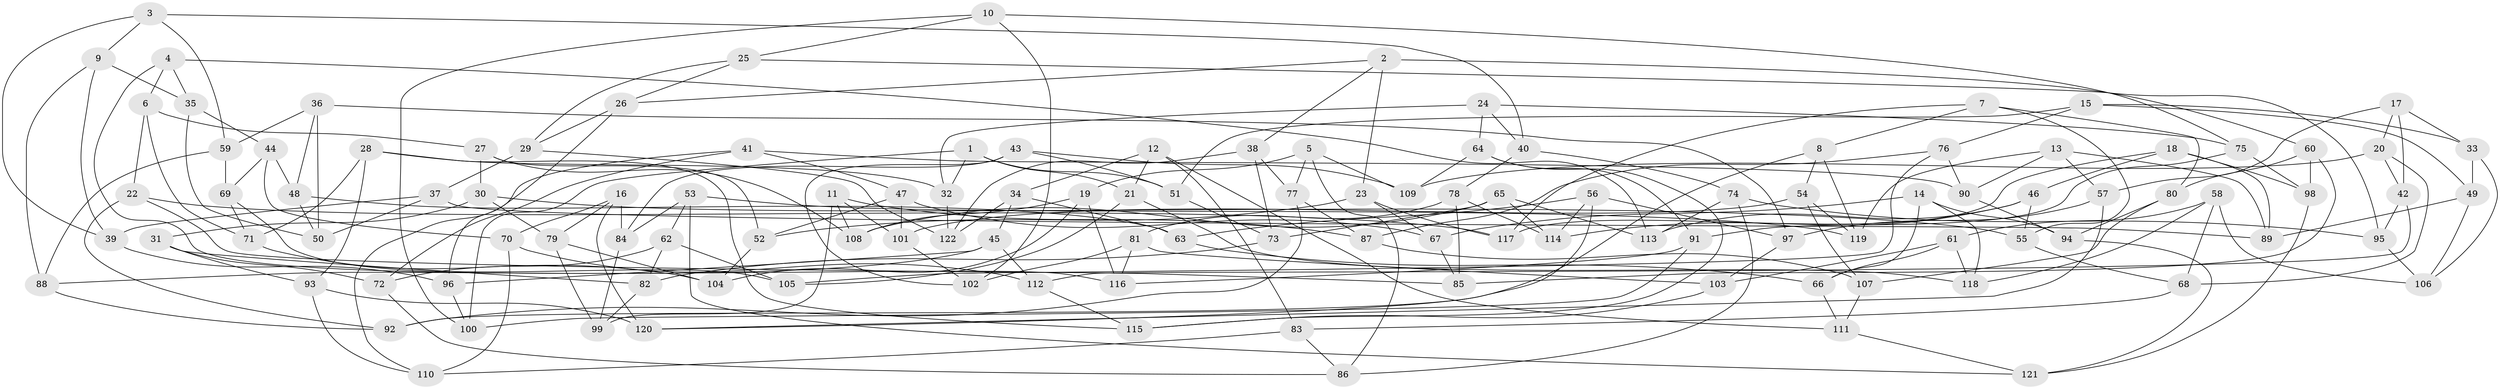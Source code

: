 // Generated by graph-tools (version 1.1) at 2025/50/03/09/25 03:50:51]
// undirected, 122 vertices, 244 edges
graph export_dot {
graph [start="1"]
  node [color=gray90,style=filled];
  1;
  2;
  3;
  4;
  5;
  6;
  7;
  8;
  9;
  10;
  11;
  12;
  13;
  14;
  15;
  16;
  17;
  18;
  19;
  20;
  21;
  22;
  23;
  24;
  25;
  26;
  27;
  28;
  29;
  30;
  31;
  32;
  33;
  34;
  35;
  36;
  37;
  38;
  39;
  40;
  41;
  42;
  43;
  44;
  45;
  46;
  47;
  48;
  49;
  50;
  51;
  52;
  53;
  54;
  55;
  56;
  57;
  58;
  59;
  60;
  61;
  62;
  63;
  64;
  65;
  66;
  67;
  68;
  69;
  70;
  71;
  72;
  73;
  74;
  75;
  76;
  77;
  78;
  79;
  80;
  81;
  82;
  83;
  84;
  85;
  86;
  87;
  88;
  89;
  90;
  91;
  92;
  93;
  94;
  95;
  96;
  97;
  98;
  99;
  100;
  101;
  102;
  103;
  104;
  105;
  106;
  107;
  108;
  109;
  110;
  111;
  112;
  113;
  114;
  115;
  116;
  117;
  118;
  119;
  120;
  121;
  122;
  1 -- 51;
  1 -- 32;
  1 -- 100;
  1 -- 21;
  2 -- 60;
  2 -- 38;
  2 -- 23;
  2 -- 26;
  3 -- 9;
  3 -- 39;
  3 -- 40;
  3 -- 59;
  4 -- 116;
  4 -- 35;
  4 -- 6;
  4 -- 113;
  5 -- 109;
  5 -- 19;
  5 -- 77;
  5 -- 86;
  6 -- 27;
  6 -- 22;
  6 -- 71;
  7 -- 55;
  7 -- 117;
  7 -- 80;
  7 -- 8;
  8 -- 119;
  8 -- 54;
  8 -- 92;
  9 -- 39;
  9 -- 88;
  9 -- 35;
  10 -- 100;
  10 -- 102;
  10 -- 25;
  10 -- 75;
  11 -- 87;
  11 -- 108;
  11 -- 99;
  11 -- 101;
  12 -- 83;
  12 -- 34;
  12 -- 21;
  12 -- 111;
  13 -- 119;
  13 -- 57;
  13 -- 89;
  13 -- 90;
  14 -- 66;
  14 -- 118;
  14 -- 94;
  14 -- 67;
  15 -- 33;
  15 -- 51;
  15 -- 49;
  15 -- 76;
  16 -- 70;
  16 -- 120;
  16 -- 84;
  16 -- 79;
  17 -- 20;
  17 -- 42;
  17 -- 33;
  17 -- 57;
  18 -- 46;
  18 -- 89;
  18 -- 98;
  18 -- 117;
  19 -- 116;
  19 -- 104;
  19 -- 108;
  20 -- 109;
  20 -- 68;
  20 -- 42;
  21 -- 105;
  21 -- 118;
  22 -- 92;
  22 -- 117;
  22 -- 85;
  23 -- 67;
  23 -- 117;
  23 -- 52;
  24 -- 32;
  24 -- 64;
  24 -- 40;
  24 -- 75;
  25 -- 29;
  25 -- 26;
  25 -- 95;
  26 -- 29;
  26 -- 96;
  27 -- 108;
  27 -- 52;
  27 -- 30;
  28 -- 71;
  28 -- 115;
  28 -- 93;
  28 -- 32;
  29 -- 37;
  29 -- 122;
  30 -- 79;
  30 -- 55;
  30 -- 31;
  31 -- 82;
  31 -- 72;
  31 -- 93;
  32 -- 122;
  33 -- 49;
  33 -- 106;
  34 -- 122;
  34 -- 45;
  34 -- 63;
  35 -- 44;
  35 -- 50;
  36 -- 50;
  36 -- 97;
  36 -- 48;
  36 -- 59;
  37 -- 89;
  37 -- 39;
  37 -- 50;
  38 -- 77;
  38 -- 73;
  38 -- 122;
  39 -- 96;
  40 -- 78;
  40 -- 74;
  41 -- 72;
  41 -- 110;
  41 -- 47;
  41 -- 90;
  42 -- 112;
  42 -- 95;
  43 -- 84;
  43 -- 51;
  43 -- 102;
  43 -- 109;
  44 -- 69;
  44 -- 70;
  44 -- 48;
  45 -- 88;
  45 -- 96;
  45 -- 112;
  46 -- 113;
  46 -- 55;
  46 -- 114;
  47 -- 52;
  47 -- 67;
  47 -- 101;
  48 -- 50;
  48 -- 63;
  49 -- 89;
  49 -- 106;
  51 -- 73;
  52 -- 104;
  53 -- 121;
  53 -- 84;
  53 -- 62;
  53 -- 119;
  54 -- 119;
  54 -- 101;
  54 -- 107;
  55 -- 68;
  56 -- 120;
  56 -- 63;
  56 -- 97;
  56 -- 114;
  57 -- 120;
  57 -- 97;
  58 -- 68;
  58 -- 118;
  58 -- 61;
  58 -- 106;
  59 -- 88;
  59 -- 69;
  60 -- 85;
  60 -- 98;
  60 -- 80;
  61 -- 103;
  61 -- 118;
  61 -- 66;
  62 -- 82;
  62 -- 105;
  62 -- 72;
  63 -- 66;
  64 -- 109;
  64 -- 91;
  64 -- 115;
  65 -- 108;
  65 -- 113;
  65 -- 73;
  65 -- 114;
  66 -- 111;
  67 -- 85;
  68 -- 83;
  69 -- 71;
  69 -- 105;
  70 -- 110;
  70 -- 112;
  71 -- 104;
  72 -- 86;
  73 -- 82;
  74 -- 113;
  74 -- 95;
  74 -- 86;
  75 -- 91;
  75 -- 98;
  76 -- 87;
  76 -- 105;
  76 -- 90;
  77 -- 92;
  77 -- 87;
  78 -- 81;
  78 -- 114;
  78 -- 85;
  79 -- 104;
  79 -- 99;
  80 -- 107;
  80 -- 94;
  81 -- 102;
  81 -- 116;
  81 -- 103;
  82 -- 99;
  83 -- 110;
  83 -- 86;
  84 -- 99;
  87 -- 107;
  88 -- 92;
  90 -- 94;
  91 -- 116;
  91 -- 100;
  93 -- 110;
  93 -- 120;
  94 -- 121;
  95 -- 106;
  96 -- 100;
  97 -- 103;
  98 -- 121;
  101 -- 102;
  103 -- 115;
  107 -- 111;
  111 -- 121;
  112 -- 115;
}
